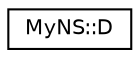 digraph "Graphical Class Hierarchy"
{
  edge [fontname="Helvetica",fontsize="10",labelfontname="Helvetica",labelfontsize="10"];
  node [fontname="Helvetica",fontsize="10",shape=record];
  rankdir="LR";
  Node0 [label="MyNS::D",height=0.2,width=0.4,color="black", fillcolor="white", style="filled",URL="$struct_my_n_s_1_1_d.html"];
}
